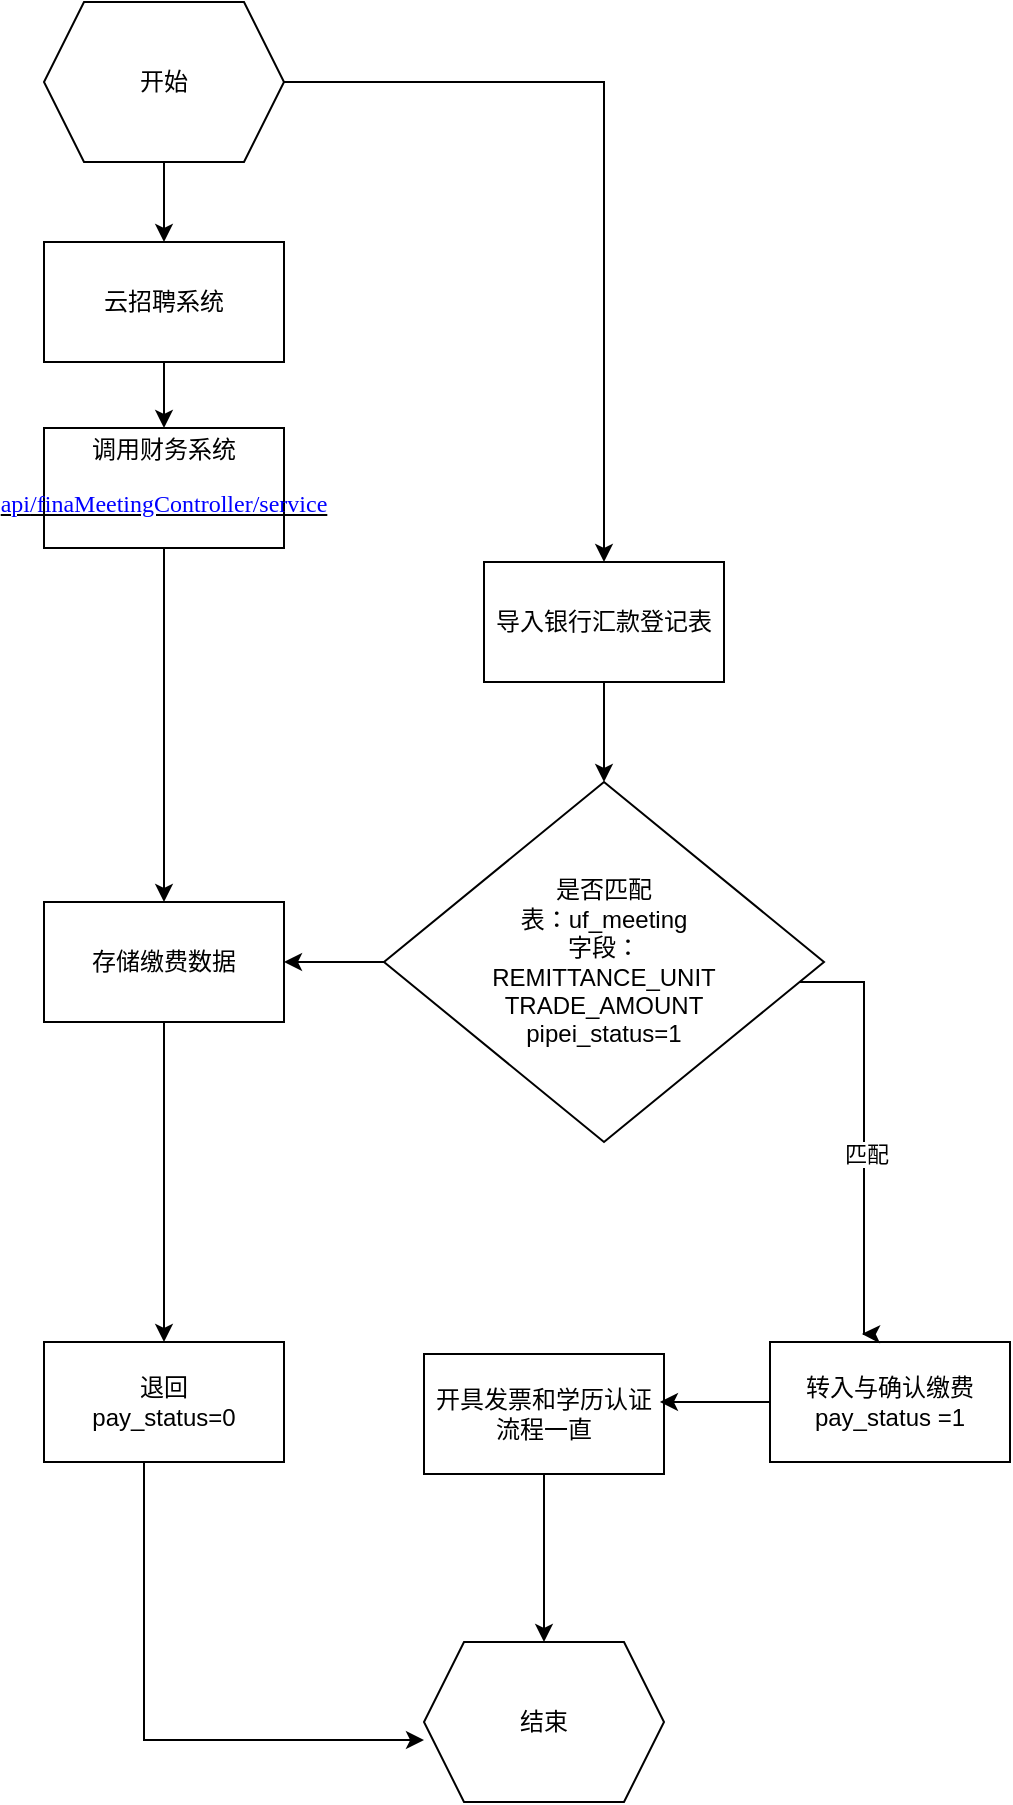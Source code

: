 <mxfile version="24.7.5">
  <diagram name="第 1 页" id="h8aLgfO00kIcLXcWK8Nq">
    <mxGraphModel dx="1434" dy="746" grid="1" gridSize="10" guides="1" tooltips="1" connect="1" arrows="1" fold="1" page="1" pageScale="1" pageWidth="827" pageHeight="1169" math="0" shadow="0">
      <root>
        <mxCell id="0" />
        <mxCell id="1" parent="0" />
        <mxCell id="QgC1mFvupAcKgu5-tBZl-14" style="edgeStyle=orthogonalEdgeStyle;rounded=0;orthogonalLoop=1;jettySize=auto;html=1;" edge="1" parent="1" source="QgC1mFvupAcKgu5-tBZl-1" target="QgC1mFvupAcKgu5-tBZl-3">
          <mxGeometry relative="1" as="geometry" />
        </mxCell>
        <mxCell id="QgC1mFvupAcKgu5-tBZl-22" style="edgeStyle=orthogonalEdgeStyle;rounded=0;orthogonalLoop=1;jettySize=auto;html=1;" edge="1" parent="1" source="QgC1mFvupAcKgu5-tBZl-1" target="QgC1mFvupAcKgu5-tBZl-6">
          <mxGeometry relative="1" as="geometry" />
        </mxCell>
        <mxCell id="QgC1mFvupAcKgu5-tBZl-1" value="开始" style="shape=hexagon;perimeter=hexagonPerimeter2;whiteSpace=wrap;html=1;fixedSize=1;" vertex="1" parent="1">
          <mxGeometry x="350" y="20" width="120" height="80" as="geometry" />
        </mxCell>
        <mxCell id="QgC1mFvupAcKgu5-tBZl-15" style="edgeStyle=orthogonalEdgeStyle;rounded=0;orthogonalLoop=1;jettySize=auto;html=1;" edge="1" parent="1" source="QgC1mFvupAcKgu5-tBZl-3" target="QgC1mFvupAcKgu5-tBZl-4">
          <mxGeometry relative="1" as="geometry" />
        </mxCell>
        <mxCell id="QgC1mFvupAcKgu5-tBZl-3" value="云招聘系统" style="rounded=0;whiteSpace=wrap;html=1;" vertex="1" parent="1">
          <mxGeometry x="350" y="140" width="120" height="60" as="geometry" />
        </mxCell>
        <mxCell id="QgC1mFvupAcKgu5-tBZl-12" style="edgeStyle=orthogonalEdgeStyle;rounded=0;orthogonalLoop=1;jettySize=auto;html=1;" edge="1" parent="1" source="QgC1mFvupAcKgu5-tBZl-4" target="QgC1mFvupAcKgu5-tBZl-5">
          <mxGeometry relative="1" as="geometry" />
        </mxCell>
        <mxCell id="QgC1mFvupAcKgu5-tBZl-4" value="调用财务系统&lt;div&gt;&lt;p class=&quot;MsoNormal&quot;&gt;&lt;u&gt;&lt;span style=&quot;font-family: 宋体; color: rgb(0, 0, 255);&quot; class=&quot;15&quot;&gt;&lt;font face=&quot;Times New Roman&quot;&gt;api&lt;/font&gt;&lt;/span&gt;&lt;/u&gt;&lt;u&gt;&lt;span style=&quot;font-family: &amp;quot;Times New Roman&amp;quot;; color: rgb(0, 0, 255);&quot; class=&quot;15&quot;&gt;/finaMeetingController/service&lt;/span&gt;&lt;/u&gt;&lt;/p&gt;&lt;/div&gt;" style="rounded=0;whiteSpace=wrap;html=1;" vertex="1" parent="1">
          <mxGeometry x="350" y="233" width="120" height="60" as="geometry" />
        </mxCell>
        <mxCell id="QgC1mFvupAcKgu5-tBZl-24" style="edgeStyle=orthogonalEdgeStyle;rounded=0;orthogonalLoop=1;jettySize=auto;html=1;" edge="1" parent="1" source="QgC1mFvupAcKgu5-tBZl-5" target="QgC1mFvupAcKgu5-tBZl-23">
          <mxGeometry relative="1" as="geometry" />
        </mxCell>
        <mxCell id="QgC1mFvupAcKgu5-tBZl-5" value="存储缴费数据" style="rounded=0;whiteSpace=wrap;html=1;" vertex="1" parent="1">
          <mxGeometry x="350" y="470" width="120" height="60" as="geometry" />
        </mxCell>
        <mxCell id="QgC1mFvupAcKgu5-tBZl-21" style="edgeStyle=orthogonalEdgeStyle;rounded=0;orthogonalLoop=1;jettySize=auto;html=1;" edge="1" parent="1" source="QgC1mFvupAcKgu5-tBZl-6" target="QgC1mFvupAcKgu5-tBZl-7">
          <mxGeometry relative="1" as="geometry" />
        </mxCell>
        <mxCell id="QgC1mFvupAcKgu5-tBZl-6" value="导入银行汇款登记表" style="rounded=0;whiteSpace=wrap;html=1;" vertex="1" parent="1">
          <mxGeometry x="570" y="300" width="120" height="60" as="geometry" />
        </mxCell>
        <mxCell id="QgC1mFvupAcKgu5-tBZl-13" style="edgeStyle=orthogonalEdgeStyle;rounded=0;orthogonalLoop=1;jettySize=auto;html=1;" edge="1" parent="1" source="QgC1mFvupAcKgu5-tBZl-7" target="QgC1mFvupAcKgu5-tBZl-5">
          <mxGeometry relative="1" as="geometry" />
        </mxCell>
        <mxCell id="QgC1mFvupAcKgu5-tBZl-7" value="是否匹配&lt;div&gt;&lt;div&gt;表：uf_meeting&lt;/div&gt;&lt;div&gt;字段：&lt;/div&gt;&lt;div&gt;REMITTANCE_UNIT&lt;/div&gt;&lt;div&gt;TRADE_AMOUNT&lt;/div&gt;&lt;/div&gt;&lt;div&gt;pipei_status=1&lt;br&gt;&lt;/div&gt;" style="rhombus;whiteSpace=wrap;html=1;align=center;" vertex="1" parent="1">
          <mxGeometry x="520" y="410" width="220" height="180" as="geometry" />
        </mxCell>
        <mxCell id="QgC1mFvupAcKgu5-tBZl-9" value="转入与确认缴费&lt;div&gt;pay_status =1&lt;br&gt;&lt;/div&gt;" style="rounded=0;whiteSpace=wrap;html=1;" vertex="1" parent="1">
          <mxGeometry x="713" y="690" width="120" height="60" as="geometry" />
        </mxCell>
        <mxCell id="QgC1mFvupAcKgu5-tBZl-10" style="edgeStyle=orthogonalEdgeStyle;rounded=0;orthogonalLoop=1;jettySize=auto;html=1;entryX=0.383;entryY=-0.067;entryDx=0;entryDy=0;entryPerimeter=0;" edge="1" parent="1" source="QgC1mFvupAcKgu5-tBZl-7" target="QgC1mFvupAcKgu5-tBZl-9">
          <mxGeometry relative="1" as="geometry">
            <Array as="points">
              <mxPoint x="760" y="510" />
              <mxPoint x="760" y="686" />
            </Array>
          </mxGeometry>
        </mxCell>
        <mxCell id="QgC1mFvupAcKgu5-tBZl-11" value="匹配" style="edgeLabel;html=1;align=center;verticalAlign=middle;resizable=0;points=[];" vertex="1" connectable="0" parent="QgC1mFvupAcKgu5-tBZl-10">
          <mxGeometry x="0.13" y="1" relative="1" as="geometry">
            <mxPoint as="offset" />
          </mxGeometry>
        </mxCell>
        <mxCell id="QgC1mFvupAcKgu5-tBZl-20" style="edgeStyle=orthogonalEdgeStyle;rounded=0;orthogonalLoop=1;jettySize=auto;html=1;" edge="1" parent="1" source="QgC1mFvupAcKgu5-tBZl-16" target="QgC1mFvupAcKgu5-tBZl-18">
          <mxGeometry relative="1" as="geometry" />
        </mxCell>
        <mxCell id="QgC1mFvupAcKgu5-tBZl-16" value="开具发票和学历认证流程一直" style="rounded=0;whiteSpace=wrap;html=1;" vertex="1" parent="1">
          <mxGeometry x="540" y="696" width="120" height="60" as="geometry" />
        </mxCell>
        <mxCell id="QgC1mFvupAcKgu5-tBZl-18" value="结束" style="shape=hexagon;perimeter=hexagonPerimeter2;whiteSpace=wrap;html=1;fixedSize=1;" vertex="1" parent="1">
          <mxGeometry x="540" y="840" width="120" height="80" as="geometry" />
        </mxCell>
        <mxCell id="QgC1mFvupAcKgu5-tBZl-19" style="edgeStyle=orthogonalEdgeStyle;rounded=0;orthogonalLoop=1;jettySize=auto;html=1;entryX=0.983;entryY=0.4;entryDx=0;entryDy=0;entryPerimeter=0;" edge="1" parent="1" source="QgC1mFvupAcKgu5-tBZl-9" target="QgC1mFvupAcKgu5-tBZl-16">
          <mxGeometry relative="1" as="geometry" />
        </mxCell>
        <mxCell id="QgC1mFvupAcKgu5-tBZl-23" value="退回&lt;div&gt;pay_status=0&lt;br&gt;&lt;/div&gt;" style="rounded=0;whiteSpace=wrap;html=1;" vertex="1" parent="1">
          <mxGeometry x="350" y="690" width="120" height="60" as="geometry" />
        </mxCell>
        <mxCell id="QgC1mFvupAcKgu5-tBZl-25" style="edgeStyle=orthogonalEdgeStyle;rounded=0;orthogonalLoop=1;jettySize=auto;html=1;entryX=0;entryY=0.613;entryDx=0;entryDy=0;entryPerimeter=0;" edge="1" parent="1" source="QgC1mFvupAcKgu5-tBZl-23" target="QgC1mFvupAcKgu5-tBZl-18">
          <mxGeometry relative="1" as="geometry">
            <Array as="points">
              <mxPoint x="400" y="889" />
            </Array>
          </mxGeometry>
        </mxCell>
      </root>
    </mxGraphModel>
  </diagram>
</mxfile>
